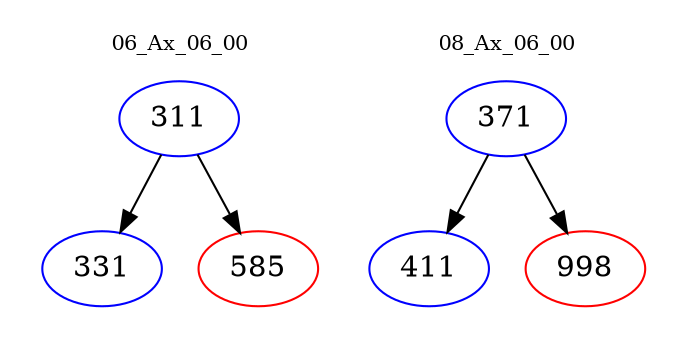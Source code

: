 digraph{
subgraph cluster_0 {
color = white
label = "06_Ax_06_00";
fontsize=10;
T0_311 [label="311", color="blue"]
T0_311 -> T0_331 [color="black"]
T0_331 [label="331", color="blue"]
T0_311 -> T0_585 [color="black"]
T0_585 [label="585", color="red"]
}
subgraph cluster_1 {
color = white
label = "08_Ax_06_00";
fontsize=10;
T1_371 [label="371", color="blue"]
T1_371 -> T1_411 [color="black"]
T1_411 [label="411", color="blue"]
T1_371 -> T1_998 [color="black"]
T1_998 [label="998", color="red"]
}
}
